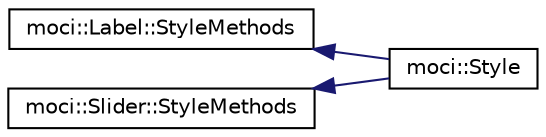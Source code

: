 digraph "Graphical Class Hierarchy"
{
 // INTERACTIVE_SVG=YES
  edge [fontname="Helvetica",fontsize="10",labelfontname="Helvetica",labelfontsize="10"];
  node [fontname="Helvetica",fontsize="10",shape=record];
  rankdir="LR";
  Node16 [label="moci::Label::StyleMethods",height=0.2,width=0.4,color="black", fillcolor="white", style="filled",URL="$classmoci_1_1Label_1_1StyleMethods.html"];
  Node16 -> Node1 [dir="back",color="midnightblue",fontsize="10",style="solid",fontname="Helvetica"];
  Node1 [label="moci::Style",height=0.2,width=0.4,color="black", fillcolor="white", style="filled",URL="$classmoci_1_1Style.html"];
  Node0 [label="moci::Slider::StyleMethods",height=0.2,width=0.4,color="black", fillcolor="white", style="filled",URL="$classmoci_1_1Slider_1_1StyleMethods.html"];
  Node0 -> Node1 [dir="back",color="midnightblue",fontsize="10",style="solid",fontname="Helvetica"];
}
